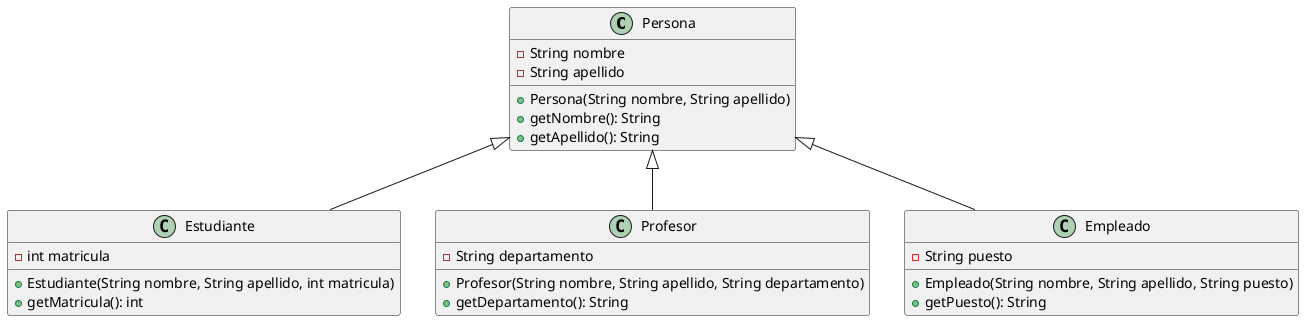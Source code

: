 @startuml
class Persona {
    - String nombre
    - String apellido
    + Persona(String nombre, String apellido)
    + getNombre(): String
    + getApellido(): String
}

class Estudiante {
    - int matricula
    + Estudiante(String nombre, String apellido, int matricula)
    + getMatricula(): int
}

class Profesor {
    - String departamento
    + Profesor(String nombre, String apellido, String departamento)
    + getDepartamento(): String
}

class Empleado {
    - String puesto
    + Empleado(String nombre, String apellido, String puesto)
    + getPuesto(): String
}

Persona <|-- Estudiante
Persona <|-- Profesor
Persona <|-- Empleado
@enduml